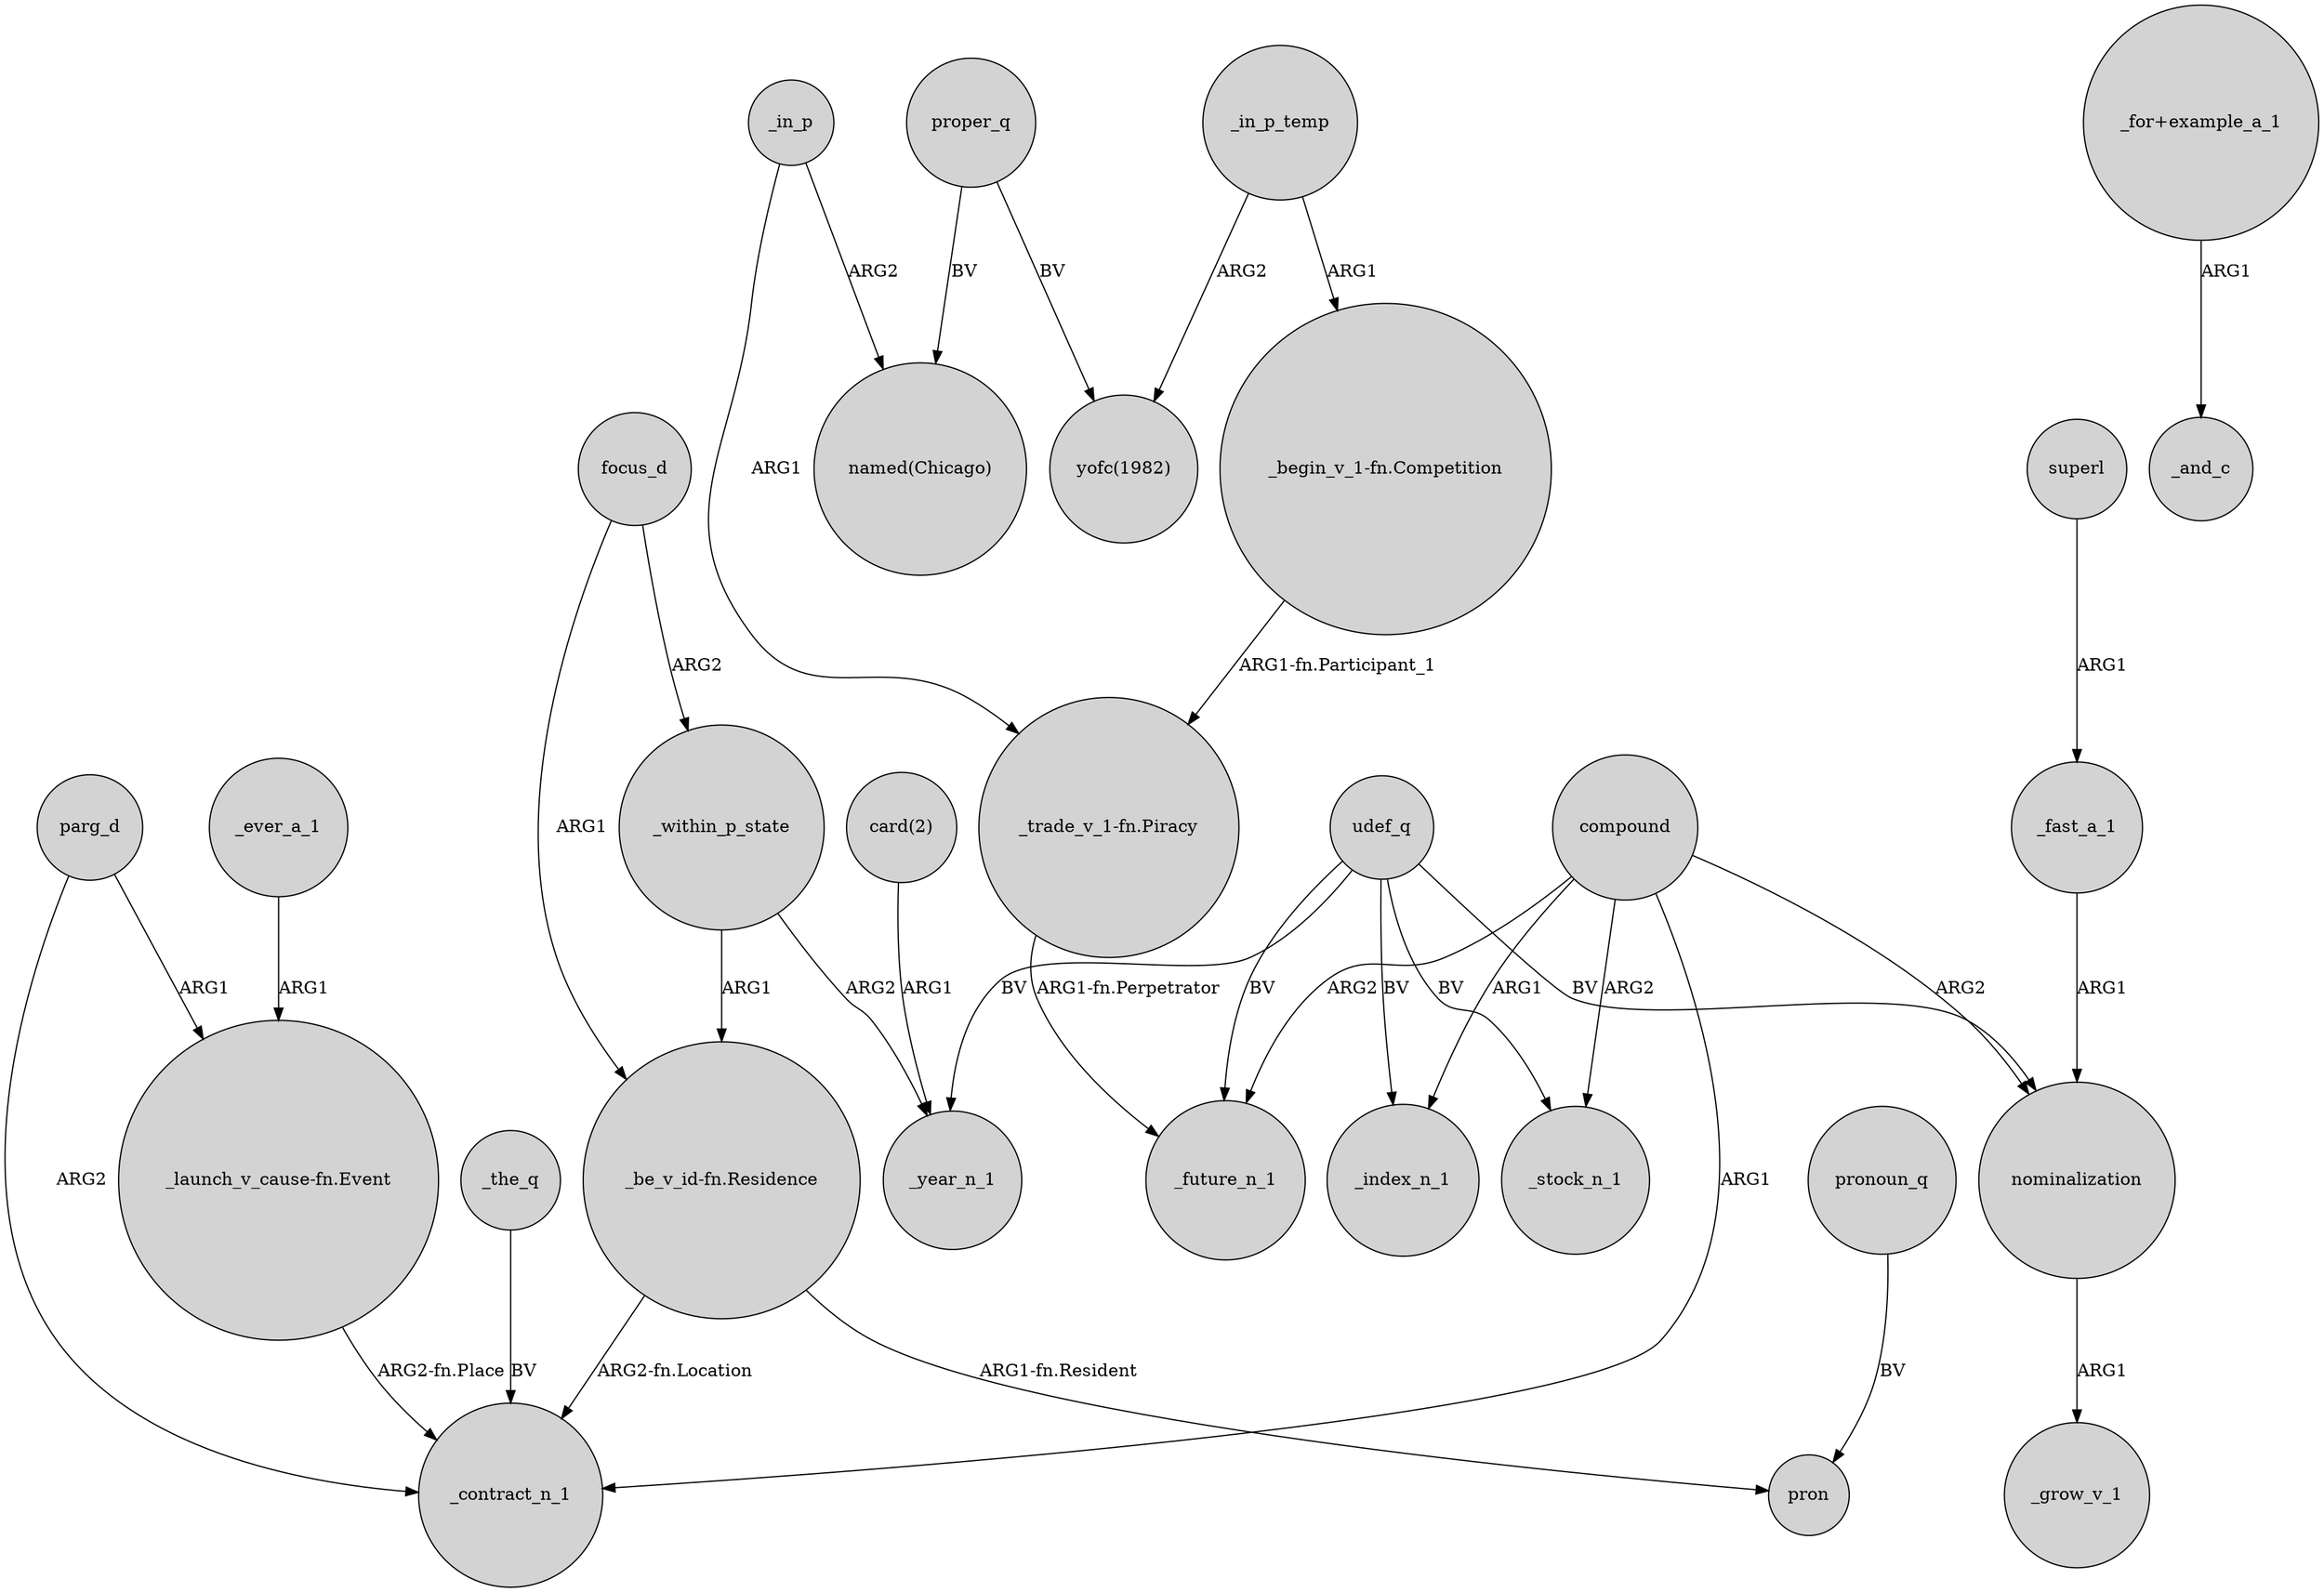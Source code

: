 digraph {
	node [shape=circle style=filled]
	_in_p -> "named(Chicago)" [label=ARG2]
	parg_d -> _contract_n_1 [label=ARG2]
	"_begin_v_1-fn.Competition" -> "_trade_v_1-fn.Piracy" [label="ARG1-fn.Participant_1"]
	compound -> _contract_n_1 [label=ARG1]
	_in_p -> "_trade_v_1-fn.Piracy" [label=ARG1]
	compound -> _future_n_1 [label=ARG2]
	udef_q -> nominalization [label=BV]
	proper_q -> "yofc(1982)" [label=BV]
	_in_p_temp -> "_begin_v_1-fn.Competition" [label=ARG1]
	udef_q -> _index_n_1 [label=BV]
	"_launch_v_cause-fn.Event" -> _contract_n_1 [label="ARG2-fn.Place"]
	_in_p_temp -> "yofc(1982)" [label=ARG2]
	"_be_v_id-fn.Residence" -> pron [label="ARG1-fn.Resident"]
	udef_q -> _future_n_1 [label=BV]
	_fast_a_1 -> nominalization [label=ARG1]
	compound -> nominalization [label=ARG2]
	nominalization -> _grow_v_1 [label=ARG1]
	pronoun_q -> pron [label=BV]
	_within_p_state -> "_be_v_id-fn.Residence" [label=ARG1]
	udef_q -> _stock_n_1 [label=BV]
	"_be_v_id-fn.Residence" -> _contract_n_1 [label="ARG2-fn.Location"]
	compound -> _stock_n_1 [label=ARG2]
	proper_q -> "named(Chicago)" [label=BV]
	"_trade_v_1-fn.Piracy" -> _future_n_1 [label="ARG1-fn.Perpetrator"]
	parg_d -> "_launch_v_cause-fn.Event" [label=ARG1]
	_the_q -> _contract_n_1 [label=BV]
	"_for+example_a_1" -> _and_c [label=ARG1]
	compound -> _index_n_1 [label=ARG1]
	udef_q -> _year_n_1 [label=BV]
	"card(2)" -> _year_n_1 [label=ARG1]
	_ever_a_1 -> "_launch_v_cause-fn.Event" [label=ARG1]
	focus_d -> _within_p_state [label=ARG2]
	superl -> _fast_a_1 [label=ARG1]
	_within_p_state -> _year_n_1 [label=ARG2]
	focus_d -> "_be_v_id-fn.Residence" [label=ARG1]
}
